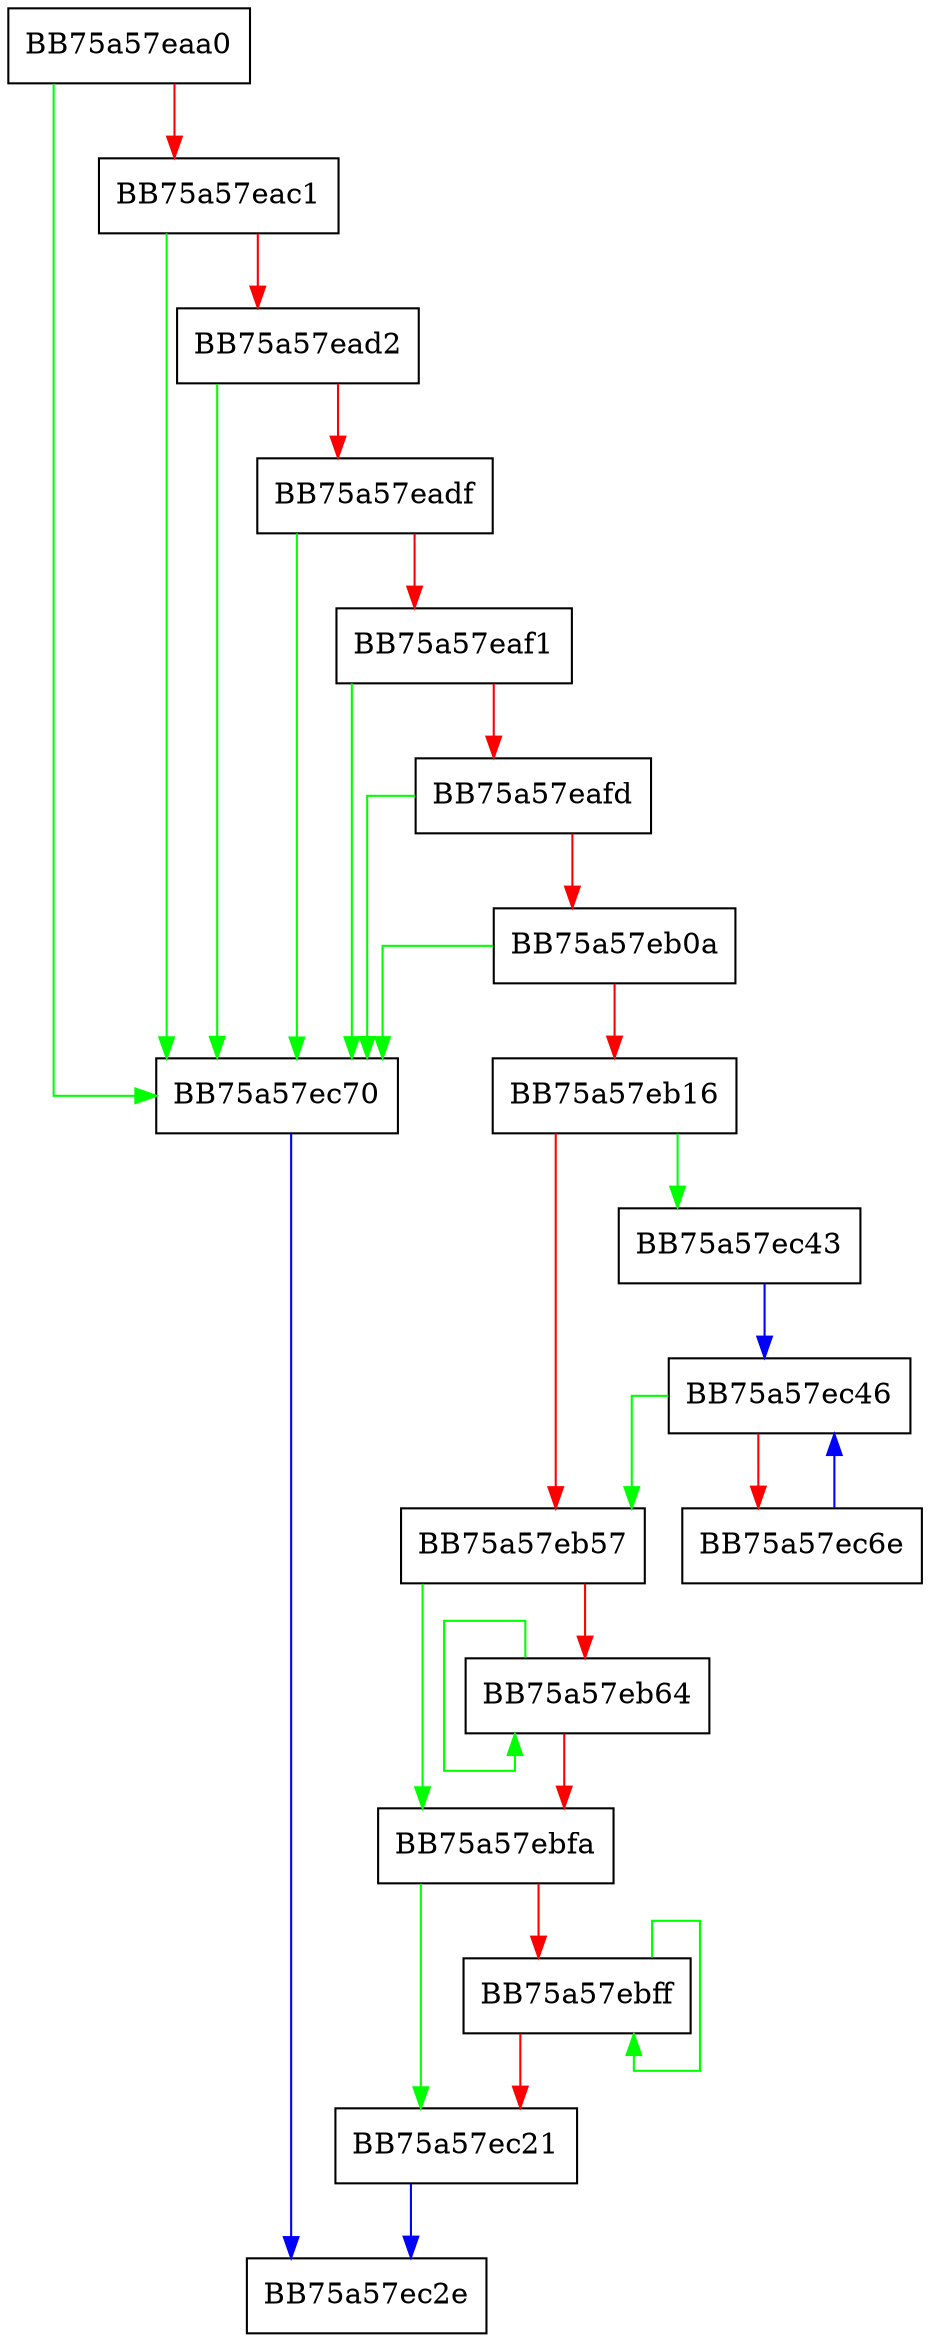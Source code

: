 digraph selfex16_ismine {
  node [shape="box"];
  graph [splines=ortho];
  BB75a57eaa0 -> BB75a57ec70 [color="green"];
  BB75a57eaa0 -> BB75a57eac1 [color="red"];
  BB75a57eac1 -> BB75a57ec70 [color="green"];
  BB75a57eac1 -> BB75a57ead2 [color="red"];
  BB75a57ead2 -> BB75a57ec70 [color="green"];
  BB75a57ead2 -> BB75a57eadf [color="red"];
  BB75a57eadf -> BB75a57ec70 [color="green"];
  BB75a57eadf -> BB75a57eaf1 [color="red"];
  BB75a57eaf1 -> BB75a57ec70 [color="green"];
  BB75a57eaf1 -> BB75a57eafd [color="red"];
  BB75a57eafd -> BB75a57ec70 [color="green"];
  BB75a57eafd -> BB75a57eb0a [color="red"];
  BB75a57eb0a -> BB75a57ec70 [color="green"];
  BB75a57eb0a -> BB75a57eb16 [color="red"];
  BB75a57eb16 -> BB75a57ec43 [color="green"];
  BB75a57eb16 -> BB75a57eb57 [color="red"];
  BB75a57eb57 -> BB75a57ebfa [color="green"];
  BB75a57eb57 -> BB75a57eb64 [color="red"];
  BB75a57eb64 -> BB75a57eb64 [color="green"];
  BB75a57eb64 -> BB75a57ebfa [color="red"];
  BB75a57ebfa -> BB75a57ec21 [color="green"];
  BB75a57ebfa -> BB75a57ebff [color="red"];
  BB75a57ebff -> BB75a57ebff [color="green"];
  BB75a57ebff -> BB75a57ec21 [color="red"];
  BB75a57ec21 -> BB75a57ec2e [color="blue"];
  BB75a57ec43 -> BB75a57ec46 [color="blue"];
  BB75a57ec46 -> BB75a57eb57 [color="green"];
  BB75a57ec46 -> BB75a57ec6e [color="red"];
  BB75a57ec6e -> BB75a57ec46 [color="blue"];
  BB75a57ec70 -> BB75a57ec2e [color="blue"];
}